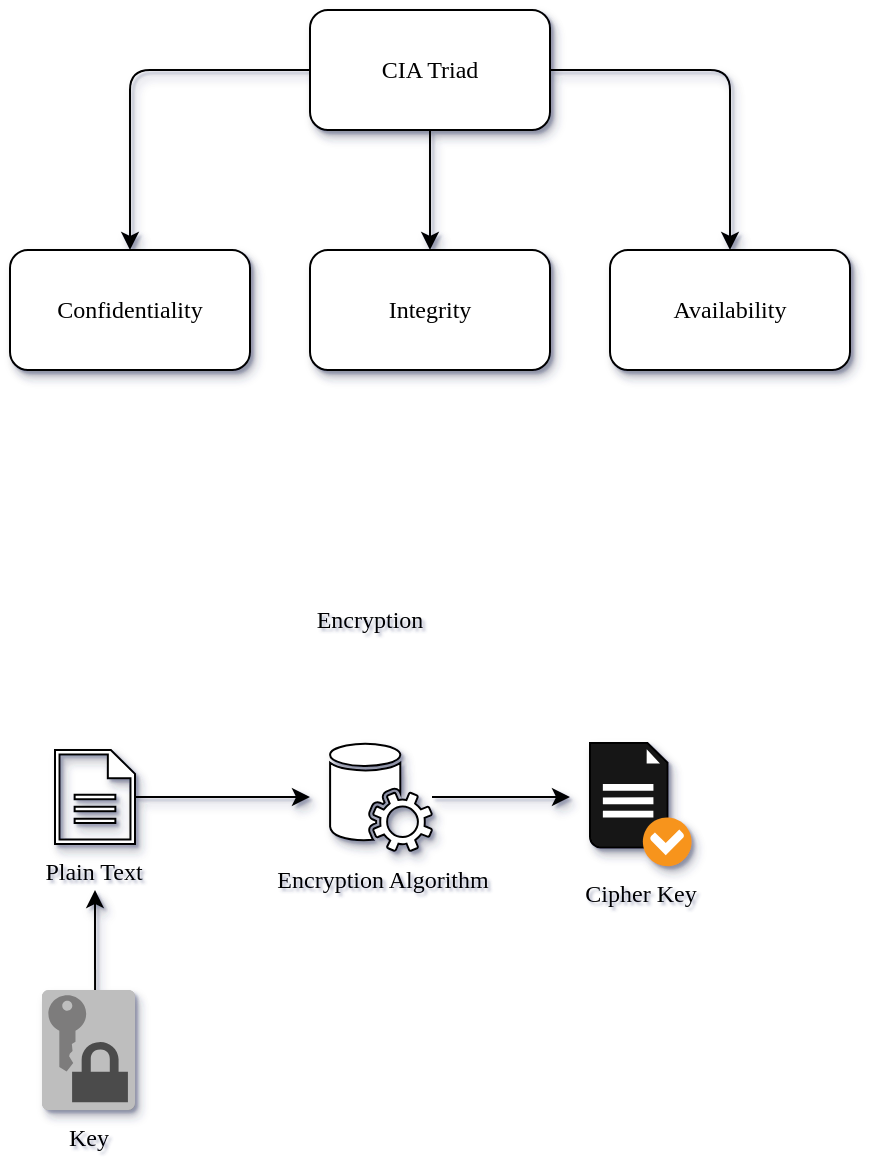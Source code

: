 <mxfile version="24.4.8" type="github">
  <diagram name="Page-1" id="icNIoHToMT_jVfy2pEq0">
    <mxGraphModel dx="551" dy="762" grid="1" gridSize="10" guides="1" tooltips="1" connect="1" arrows="1" fold="1" page="1" pageScale="1" pageWidth="850" pageHeight="1100" background="none" math="0" shadow="1">
      <root>
        <mxCell id="0" />
        <mxCell id="1" parent="0" />
        <mxCell id="zpUPX1-AgP3qRpEjRh1N-8" value="" style="edgeStyle=orthogonalEdgeStyle;rounded=1;hachureGap=4;orthogonalLoop=1;jettySize=auto;html=1;fontFamily=Architects Daughter;fontSource=https%3A%2F%2Ffonts.googleapis.com%2Fcss%3Ffamily%3DArchitects%2BDaughter;labelBackgroundColor=none;fontColor=default;shadow=1;" edge="1" parent="1" source="zpUPX1-AgP3qRpEjRh1N-5" target="zpUPX1-AgP3qRpEjRh1N-7">
          <mxGeometry relative="1" as="geometry" />
        </mxCell>
        <mxCell id="zpUPX1-AgP3qRpEjRh1N-10" value="" style="edgeStyle=orthogonalEdgeStyle;rounded=1;hachureGap=4;orthogonalLoop=1;jettySize=auto;html=1;fontFamily=Architects Daughter;fontSource=https%3A%2F%2Ffonts.googleapis.com%2Fcss%3Ffamily%3DArchitects%2BDaughter;labelBackgroundColor=none;fontColor=default;shadow=1;" edge="1" parent="1" source="zpUPX1-AgP3qRpEjRh1N-5" target="zpUPX1-AgP3qRpEjRh1N-9">
          <mxGeometry relative="1" as="geometry" />
        </mxCell>
        <mxCell id="zpUPX1-AgP3qRpEjRh1N-12" value="" style="edgeStyle=orthogonalEdgeStyle;rounded=1;hachureGap=4;orthogonalLoop=1;jettySize=auto;html=1;fontFamily=Architects Daughter;fontSource=https%3A%2F%2Ffonts.googleapis.com%2Fcss%3Ffamily%3DArchitects%2BDaughter;labelBackgroundColor=none;fontColor=default;shadow=1;" edge="1" parent="1" source="zpUPX1-AgP3qRpEjRh1N-5" target="zpUPX1-AgP3qRpEjRh1N-11">
          <mxGeometry relative="1" as="geometry" />
        </mxCell>
        <mxCell id="zpUPX1-AgP3qRpEjRh1N-5" value="CIA Triad" style="rounded=1;whiteSpace=wrap;html=1;hachureGap=4;fontFamily=JetBrains Mono;labelBackgroundColor=none;shadow=1;" vertex="1" parent="1">
          <mxGeometry x="390" y="260" width="120" height="60" as="geometry" />
        </mxCell>
        <mxCell id="zpUPX1-AgP3qRpEjRh1N-7" value="Confidentiality" style="rounded=1;whiteSpace=wrap;html=1;hachureGap=4;fontFamily=JetBrains Mono;labelBackgroundColor=none;shadow=1;" vertex="1" parent="1">
          <mxGeometry x="240" y="380" width="120" height="60" as="geometry" />
        </mxCell>
        <mxCell id="zpUPX1-AgP3qRpEjRh1N-9" value="Integrity" style="rounded=1;whiteSpace=wrap;html=1;hachureGap=4;fontFamily=JetBrains Mono;labelBackgroundColor=none;shadow=1;" vertex="1" parent="1">
          <mxGeometry x="390" y="380" width="120" height="60" as="geometry" />
        </mxCell>
        <mxCell id="zpUPX1-AgP3qRpEjRh1N-11" value="Availability" style="rounded=1;whiteSpace=wrap;html=1;hachureGap=4;fontFamily=JetBrains Mono;labelBackgroundColor=none;shadow=1;" vertex="1" parent="1">
          <mxGeometry x="540" y="380" width="120" height="60" as="geometry" />
        </mxCell>
        <mxCell id="zpUPX1-AgP3qRpEjRh1N-20" style="edgeStyle=orthogonalEdgeStyle;rounded=0;orthogonalLoop=1;jettySize=auto;html=1;shadow=1;backgroundOutline=0;labelBackgroundColor=none;textShadow=1;" edge="1" parent="1">
          <mxGeometry relative="1" as="geometry">
            <mxPoint x="282.5" y="700" as="targetPoint" />
            <mxPoint x="282.52" y="750" as="sourcePoint" />
          </mxGeometry>
        </mxCell>
        <mxCell id="zpUPX1-AgP3qRpEjRh1N-24" style="edgeStyle=orthogonalEdgeStyle;rounded=0;orthogonalLoop=1;jettySize=auto;html=1;shadow=1;backgroundOutline=0;labelBackgroundColor=none;textShadow=1;" edge="1" parent="1" source="zpUPX1-AgP3qRpEjRh1N-15">
          <mxGeometry relative="1" as="geometry">
            <mxPoint x="390" y="653.5" as="targetPoint" />
          </mxGeometry>
        </mxCell>
        <mxCell id="zpUPX1-AgP3qRpEjRh1N-15" value="&lt;font face=&quot;JetBrains Mono&quot;&gt;Plain Text&amp;nbsp;&lt;/font&gt;" style="sketch=0;pointerEvents=1;shadow=1;dashed=0;html=1;labelPosition=center;verticalLabelPosition=bottom;verticalAlign=top;outlineConnect=0;align=center;shape=mxgraph.office.concepts.document;backgroundOutline=0;labelBackgroundColor=none;" vertex="1" parent="1">
          <mxGeometry x="262.5" y="630" width="40" height="47" as="geometry" />
        </mxCell>
        <mxCell id="zpUPX1-AgP3qRpEjRh1N-21" style="edgeStyle=orthogonalEdgeStyle;rounded=0;orthogonalLoop=1;jettySize=auto;html=1;shadow=1;backgroundOutline=0;labelBackgroundColor=none;textShadow=1;" edge="1" parent="1" source="zpUPX1-AgP3qRpEjRh1N-18">
          <mxGeometry relative="1" as="geometry">
            <mxPoint x="520" y="653.5" as="targetPoint" />
          </mxGeometry>
        </mxCell>
        <mxCell id="zpUPX1-AgP3qRpEjRh1N-18" value="&lt;font face=&quot;JetBrains Mono&quot;&gt;Encryption Algorithm&lt;/font&gt;" style="sketch=0;pointerEvents=1;shadow=1;dashed=0;html=1;labelPosition=center;verticalLabelPosition=bottom;verticalAlign=top;outlineConnect=0;align=center;shape=mxgraph.office.services.central_management_service;backgroundOutline=0;labelBackgroundColor=none;" vertex="1" parent="1">
          <mxGeometry x="400" y="626.5" width="51" height="54" as="geometry" />
        </mxCell>
        <mxCell id="zpUPX1-AgP3qRpEjRh1N-22" value="&lt;font face=&quot;JetBrains Mono&quot;&gt;Key&lt;/font&gt;" style="outlineConnect=0;dashed=0;verticalLabelPosition=bottom;verticalAlign=top;align=center;html=1;shape=mxgraph.aws3.data_encryption_key;fillColor=#7D7C7C;gradientColor=none;shadow=1;backgroundOutline=0;labelBackgroundColor=none;" vertex="1" parent="1">
          <mxGeometry x="256" y="750" width="46.5" height="60" as="geometry" />
        </mxCell>
        <mxCell id="zpUPX1-AgP3qRpEjRh1N-23" value="&lt;font face=&quot;JetBrains Mono&quot;&gt;Cipher Key&lt;/font&gt;" style="shadow=1;dashed=0;html=1;labelPosition=center;verticalLabelPosition=bottom;verticalAlign=top;align=center;outlineConnect=0;shape=mxgraph.veeam.checked_doc;fillStyle=auto;fillColor=#191919;backgroundOutline=0;labelBackgroundColor=none;" vertex="1" parent="1">
          <mxGeometry x="530" y="626.5" width="50.8" height="61.6" as="geometry" />
        </mxCell>
        <mxCell id="zpUPX1-AgP3qRpEjRh1N-25" value="&lt;font face=&quot;JetBrains Mono&quot;&gt;Encryption&lt;/font&gt;" style="text;html=1;align=center;verticalAlign=middle;whiteSpace=wrap;rounded=0;shadow=1;backgroundOutline=0;labelBackgroundColor=none;" vertex="1" parent="1">
          <mxGeometry x="390" y="550" width="60" height="30" as="geometry" />
        </mxCell>
      </root>
    </mxGraphModel>
  </diagram>
</mxfile>
